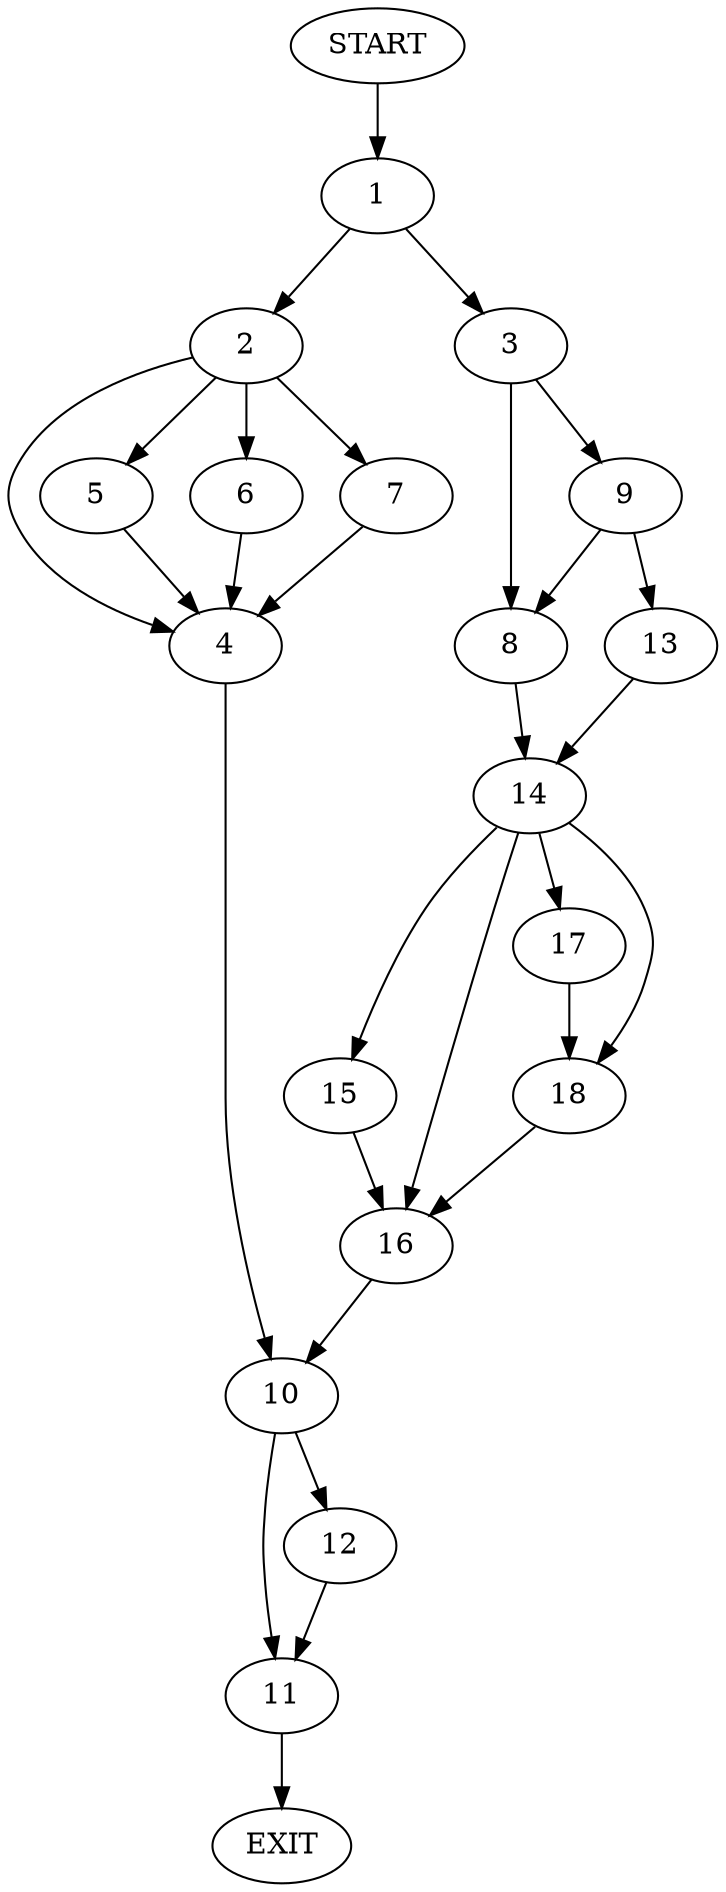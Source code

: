 digraph {
0 [label="START"]
19 [label="EXIT"]
0 -> 1
1 -> 2
1 -> 3
2 -> 4
2 -> 5
2 -> 6
2 -> 7
3 -> 8
3 -> 9
6 -> 4
7 -> 4
5 -> 4
4 -> 10
10 -> 11
10 -> 12
9 -> 8
9 -> 13
8 -> 14
13 -> 14
14 -> 15
14 -> 16
14 -> 17
14 -> 18
18 -> 16
15 -> 16
17 -> 18
16 -> 10
12 -> 11
11 -> 19
}

